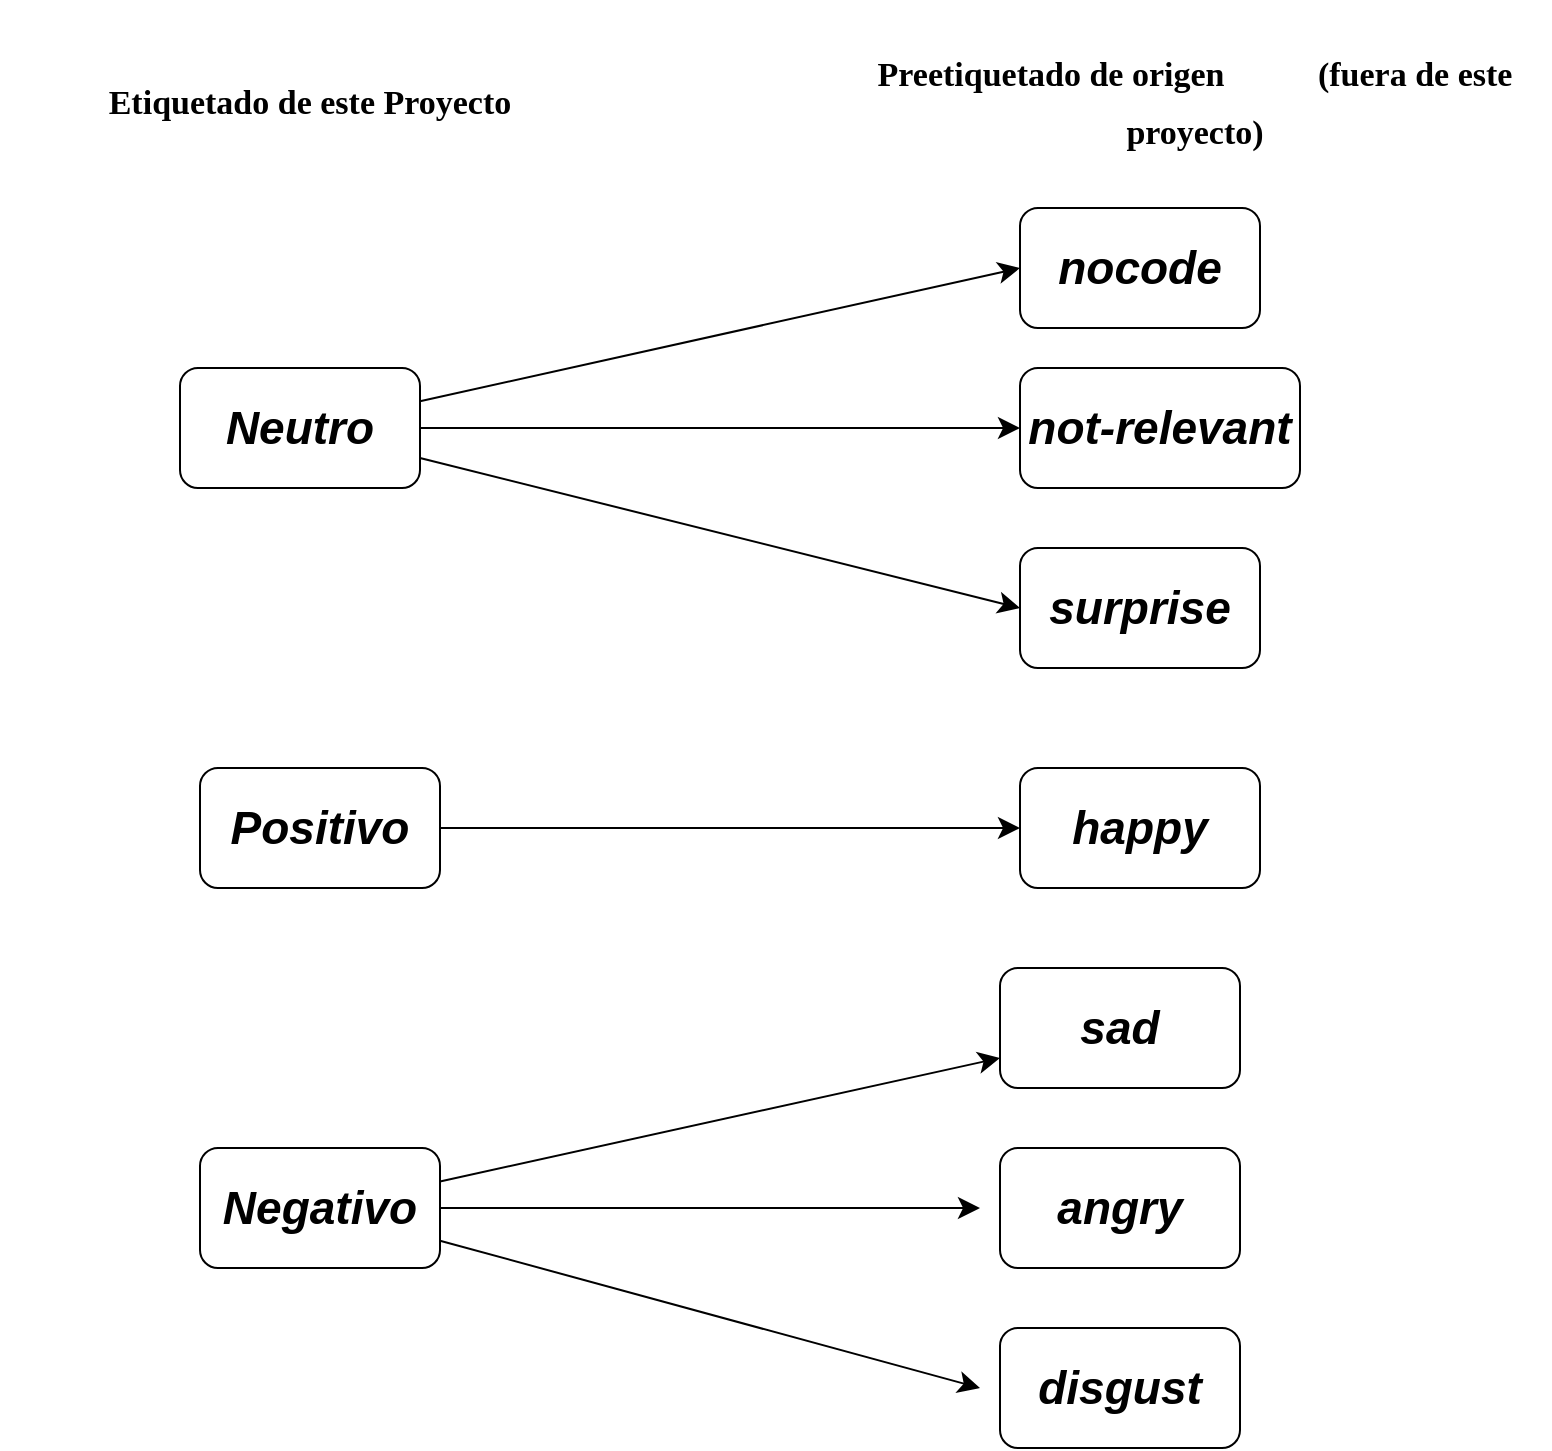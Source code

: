 <mxfile version="24.0.8" type="device">
  <diagram id="R2lEEEUBdFMjLlhIrx00" name="Page-1">
    <mxGraphModel dx="1386" dy="843" grid="1" gridSize="10" guides="1" tooltips="1" connect="1" arrows="1" fold="1" page="1" pageScale="1" pageWidth="850" pageHeight="1100" math="0" shadow="0" extFonts="Permanent Marker^https://fonts.googleapis.com/css?family=Permanent+Marker">
      <root>
        <mxCell id="0" />
        <mxCell id="1" parent="0" />
        <mxCell id="mXYWg99Zpy1EYqxwixBm-13" style="edgeStyle=none;curved=1;rounded=0;orthogonalLoop=1;jettySize=auto;html=1;entryX=0;entryY=0.5;entryDx=0;entryDy=0;fontSize=12;startSize=8;endSize=8;" edge="1" parent="1" source="mXYWg99Zpy1EYqxwixBm-1" target="mXYWg99Zpy1EYqxwixBm-4">
          <mxGeometry relative="1" as="geometry" />
        </mxCell>
        <mxCell id="mXYWg99Zpy1EYqxwixBm-14" style="edgeStyle=none;curved=1;rounded=0;orthogonalLoop=1;jettySize=auto;html=1;entryX=0;entryY=0.5;entryDx=0;entryDy=0;fontSize=12;startSize=8;endSize=8;" edge="1" parent="1" source="mXYWg99Zpy1EYqxwixBm-1" target="mXYWg99Zpy1EYqxwixBm-8">
          <mxGeometry relative="1" as="geometry" />
        </mxCell>
        <mxCell id="mXYWg99Zpy1EYqxwixBm-15" style="edgeStyle=none;curved=1;rounded=0;orthogonalLoop=1;jettySize=auto;html=1;entryX=0;entryY=0.5;entryDx=0;entryDy=0;fontSize=12;startSize=8;endSize=8;" edge="1" parent="1" source="mXYWg99Zpy1EYqxwixBm-1" target="mXYWg99Zpy1EYqxwixBm-12">
          <mxGeometry relative="1" as="geometry" />
        </mxCell>
        <mxCell id="mXYWg99Zpy1EYqxwixBm-1" value="&lt;font style=&quot;font-size: 23px;&quot;&gt;&lt;b&gt;&lt;i&gt;Neutro&lt;/i&gt;&lt;/b&gt;&lt;/font&gt;" style="rounded=1;whiteSpace=wrap;html=1;" vertex="1" parent="1">
          <mxGeometry x="130" y="190" width="120" height="60" as="geometry" />
        </mxCell>
        <mxCell id="mXYWg99Zpy1EYqxwixBm-2" value="&lt;h2&gt;&lt;b&gt;&lt;font face=&quot;Verdana&quot; style=&quot;font-size: 17px;&quot;&gt;Etiquetado de este Proyecto&lt;/font&gt;&lt;/b&gt;&lt;/h2&gt;" style="text;html=1;align=center;verticalAlign=middle;whiteSpace=wrap;rounded=0;fontSize=16;" vertex="1" parent="1">
          <mxGeometry x="40" y="40" width="310" height="30" as="geometry" />
        </mxCell>
        <mxCell id="mXYWg99Zpy1EYqxwixBm-3" value="&lt;h2&gt;&lt;b&gt;&lt;font face=&quot;Verdana&quot; style=&quot;font-size: 17px;&quot;&gt;Preetiquetado de origen&amp;nbsp; &amp;nbsp; &amp;nbsp; &amp;nbsp; &amp;nbsp;&amp;nbsp;&lt;/font&gt;&lt;/b&gt;&lt;b style=&quot;background-color: initial; font-size: 16px;&quot;&gt;&lt;font face=&quot;Verdana&quot; style=&quot;font-size: 17px;&quot;&gt;&amp;nbsp;(fuera de este proyecto)&lt;/font&gt;&lt;/b&gt;&lt;/h2&gt;" style="text;html=1;align=center;verticalAlign=middle;whiteSpace=wrap;rounded=0;fontSize=16;" vertex="1" parent="1">
          <mxGeometry x="460" y="40" width="355" height="30" as="geometry" />
        </mxCell>
        <mxCell id="mXYWg99Zpy1EYqxwixBm-4" value="&lt;font style=&quot;font-size: 23px;&quot;&gt;&lt;b&gt;&lt;i&gt;nocode&lt;/i&gt;&lt;/b&gt;&lt;/font&gt;" style="rounded=1;whiteSpace=wrap;html=1;" vertex="1" parent="1">
          <mxGeometry x="550" y="110" width="120" height="60" as="geometry" />
        </mxCell>
        <mxCell id="mXYWg99Zpy1EYqxwixBm-5" value="&lt;font style=&quot;font-size: 23px;&quot;&gt;&lt;b&gt;&lt;i&gt;disgust&lt;/i&gt;&lt;/b&gt;&lt;/font&gt;" style="rounded=1;whiteSpace=wrap;html=1;" vertex="1" parent="1">
          <mxGeometry x="540" y="670" width="120" height="60" as="geometry" />
        </mxCell>
        <mxCell id="mXYWg99Zpy1EYqxwixBm-17" style="edgeStyle=none;curved=1;rounded=0;orthogonalLoop=1;jettySize=auto;html=1;entryX=0;entryY=0.75;entryDx=0;entryDy=0;fontSize=12;startSize=8;endSize=8;" edge="1" parent="1" source="mXYWg99Zpy1EYqxwixBm-6" target="mXYWg99Zpy1EYqxwixBm-11">
          <mxGeometry relative="1" as="geometry" />
        </mxCell>
        <mxCell id="mXYWg99Zpy1EYqxwixBm-18" style="edgeStyle=none;curved=1;rounded=0;orthogonalLoop=1;jettySize=auto;html=1;fontSize=12;startSize=8;endSize=8;" edge="1" parent="1" source="mXYWg99Zpy1EYqxwixBm-6">
          <mxGeometry relative="1" as="geometry">
            <mxPoint x="530" y="610" as="targetPoint" />
          </mxGeometry>
        </mxCell>
        <mxCell id="mXYWg99Zpy1EYqxwixBm-19" style="edgeStyle=none;curved=1;rounded=0;orthogonalLoop=1;jettySize=auto;html=1;fontSize=12;startSize=8;endSize=8;" edge="1" parent="1" source="mXYWg99Zpy1EYqxwixBm-6">
          <mxGeometry relative="1" as="geometry">
            <mxPoint x="530" y="700" as="targetPoint" />
          </mxGeometry>
        </mxCell>
        <mxCell id="mXYWg99Zpy1EYqxwixBm-6" value="&lt;font style=&quot;font-size: 23px;&quot;&gt;&lt;b&gt;&lt;i&gt;Negativo&lt;/i&gt;&lt;/b&gt;&lt;/font&gt;" style="rounded=1;whiteSpace=wrap;html=1;" vertex="1" parent="1">
          <mxGeometry x="140" y="580" width="120" height="60" as="geometry" />
        </mxCell>
        <mxCell id="mXYWg99Zpy1EYqxwixBm-7" value="&lt;font style=&quot;font-size: 23px;&quot;&gt;&lt;b&gt;&lt;i&gt;happy&lt;/i&gt;&lt;/b&gt;&lt;/font&gt;" style="rounded=1;whiteSpace=wrap;html=1;" vertex="1" parent="1">
          <mxGeometry x="550" y="390" width="120" height="60" as="geometry" />
        </mxCell>
        <mxCell id="mXYWg99Zpy1EYqxwixBm-8" value="&lt;font style=&quot;font-size: 23px;&quot;&gt;&lt;b&gt;&lt;i&gt;not-relevant&lt;/i&gt;&lt;/b&gt;&lt;/font&gt;" style="rounded=1;whiteSpace=wrap;html=1;" vertex="1" parent="1">
          <mxGeometry x="550" y="190" width="140" height="60" as="geometry" />
        </mxCell>
        <mxCell id="mXYWg99Zpy1EYqxwixBm-9" value="&lt;font style=&quot;font-size: 23px;&quot;&gt;&lt;b&gt;&lt;i&gt;angry&lt;/i&gt;&lt;/b&gt;&lt;/font&gt;" style="rounded=1;whiteSpace=wrap;html=1;" vertex="1" parent="1">
          <mxGeometry x="540" y="580" width="120" height="60" as="geometry" />
        </mxCell>
        <mxCell id="mXYWg99Zpy1EYqxwixBm-16" style="edgeStyle=none;curved=1;rounded=0;orthogonalLoop=1;jettySize=auto;html=1;entryX=0;entryY=0.5;entryDx=0;entryDy=0;fontSize=12;startSize=8;endSize=8;" edge="1" parent="1" source="mXYWg99Zpy1EYqxwixBm-10" target="mXYWg99Zpy1EYqxwixBm-7">
          <mxGeometry relative="1" as="geometry" />
        </mxCell>
        <mxCell id="mXYWg99Zpy1EYqxwixBm-10" value="&lt;font style=&quot;font-size: 23px;&quot;&gt;&lt;b&gt;&lt;i&gt;Positivo&lt;/i&gt;&lt;/b&gt;&lt;/font&gt;" style="rounded=1;whiteSpace=wrap;html=1;" vertex="1" parent="1">
          <mxGeometry x="140" y="390" width="120" height="60" as="geometry" />
        </mxCell>
        <mxCell id="mXYWg99Zpy1EYqxwixBm-11" value="&lt;font style=&quot;font-size: 23px;&quot;&gt;&lt;b&gt;&lt;i&gt;sad&lt;/i&gt;&lt;/b&gt;&lt;/font&gt;" style="rounded=1;whiteSpace=wrap;html=1;" vertex="1" parent="1">
          <mxGeometry x="540" y="490" width="120" height="60" as="geometry" />
        </mxCell>
        <mxCell id="mXYWg99Zpy1EYqxwixBm-12" value="&lt;font style=&quot;font-size: 23px;&quot;&gt;&lt;b&gt;&lt;i&gt;surprise&lt;/i&gt;&lt;/b&gt;&lt;/font&gt;" style="rounded=1;whiteSpace=wrap;html=1;" vertex="1" parent="1">
          <mxGeometry x="550" y="280" width="120" height="60" as="geometry" />
        </mxCell>
      </root>
    </mxGraphModel>
  </diagram>
</mxfile>

